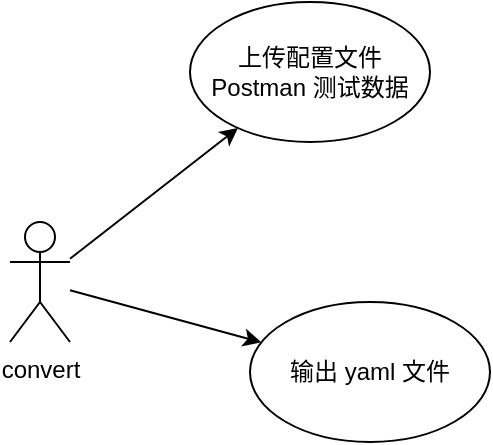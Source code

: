 <mxfile version="13.7.9" type="github" pages="2">
  <diagram id="iJopjJLGoKhtdu1_EaH7" name="用例需求">
    <mxGraphModel dx="946" dy="591" grid="1" gridSize="10" guides="1" tooltips="1" connect="1" arrows="1" fold="1" page="1" pageScale="1" pageWidth="827" pageHeight="1169" math="0" shadow="0">
      <root>
        <mxCell id="0" />
        <mxCell id="1" parent="0" />
        <mxCell id="Lt6tCBGGhYSjwkNTVQfB-4" style="rounded=0;orthogonalLoop=1;jettySize=auto;html=1;" edge="1" parent="1" source="Lt6tCBGGhYSjwkNTVQfB-1" target="Lt6tCBGGhYSjwkNTVQfB-5">
          <mxGeometry relative="1" as="geometry">
            <mxPoint x="210" y="230" as="targetPoint" />
          </mxGeometry>
        </mxCell>
        <mxCell id="Ww_QAB2Ia80PX6TRu2Lc-5" style="edgeStyle=none;rounded=0;orthogonalLoop=1;jettySize=auto;html=1;" edge="1" parent="1" source="Lt6tCBGGhYSjwkNTVQfB-1" target="Ww_QAB2Ia80PX6TRu2Lc-4">
          <mxGeometry relative="1" as="geometry" />
        </mxCell>
        <mxCell id="Lt6tCBGGhYSjwkNTVQfB-1" value="convert" style="shape=umlActor;verticalLabelPosition=bottom;verticalAlign=top;html=1;" vertex="1" parent="1">
          <mxGeometry x="100" y="260" width="30" height="60" as="geometry" />
        </mxCell>
        <mxCell id="Lt6tCBGGhYSjwkNTVQfB-5" value="上传配置文件Postman 测试数据" style="ellipse;whiteSpace=wrap;html=1;" vertex="1" parent="1">
          <mxGeometry x="190" y="150" width="120" height="70" as="geometry" />
        </mxCell>
        <mxCell id="Ww_QAB2Ia80PX6TRu2Lc-4" value="输出 yaml 文件" style="ellipse;whiteSpace=wrap;html=1;" vertex="1" parent="1">
          <mxGeometry x="220" y="300" width="120" height="70" as="geometry" />
        </mxCell>
      </root>
    </mxGraphModel>
  </diagram>
  <diagram id="9jAZl0UPL6epSxZ0vfkU" name="Page-2">
    <mxGraphModel dx="946" dy="591" grid="1" gridSize="10" guides="1" tooltips="1" connect="1" arrows="1" fold="1" page="1" pageScale="1" pageWidth="827" pageHeight="1169" math="0" shadow="0">
      <root>
        <mxCell id="9XU6a--dowMDHeTSq27X-0" />
        <mxCell id="9XU6a--dowMDHeTSq27X-1" parent="9XU6a--dowMDHeTSq27X-0" />
        <mxCell id="9XU6a--dowMDHeTSq27X-2" value="Thread 1" style="swimlane;whiteSpace=wrap" vertex="1" parent="9XU6a--dowMDHeTSq27X-1">
          <mxGeometry x="20" y="20" width="280" height="570" as="geometry" />
        </mxCell>
        <mxCell id="9XU6a--dowMDHeTSq27X-3" value="" style="ellipse;shape=startState;fillColor=#000000;strokeColor=#ff0000;" vertex="1" parent="9XU6a--dowMDHeTSq27X-2">
          <mxGeometry x="100" y="40" width="30" height="30" as="geometry" />
        </mxCell>
        <mxCell id="9XU6a--dowMDHeTSq27X-4" value="" style="edgeStyle=elbowEdgeStyle;elbow=horizontal;verticalAlign=bottom;endArrow=open;endSize=8;strokeColor=#FF0000;endFill=1;rounded=0" edge="1" parent="9XU6a--dowMDHeTSq27X-2" source="9XU6a--dowMDHeTSq27X-3" target="9XU6a--dowMDHeTSq27X-5">
          <mxGeometry x="100" y="40" as="geometry">
            <mxPoint x="115" y="110" as="targetPoint" />
          </mxGeometry>
        </mxCell>
        <mxCell id="9XU6a--dowMDHeTSq27X-5" value="idle" style="" vertex="1" parent="9XU6a--dowMDHeTSq27X-2">
          <mxGeometry x="60" y="110" width="110" height="50" as="geometry" />
        </mxCell>
        <mxCell id="9XU6a--dowMDHeTSq27X-6" value="user action" style="" vertex="1" parent="9XU6a--dowMDHeTSq27X-2">
          <mxGeometry x="60" y="220" width="110" height="50" as="geometry" />
        </mxCell>
        <mxCell id="9XU6a--dowMDHeTSq27X-7" value="" style="endArrow=open;strokeColor=#FF0000;endFill=1;rounded=0" edge="1" parent="9XU6a--dowMDHeTSq27X-2" source="9XU6a--dowMDHeTSq27X-5" target="9XU6a--dowMDHeTSq27X-6">
          <mxGeometry relative="1" as="geometry" />
        </mxCell>
        <mxCell id="9XU6a--dowMDHeTSq27X-8" value="post command" style="" vertex="1" parent="9XU6a--dowMDHeTSq27X-2">
          <mxGeometry x="60" y="325" width="110" height="50" as="geometry" />
        </mxCell>
        <mxCell id="9XU6a--dowMDHeTSq27X-9" value="" style="endArrow=open;strokeColor=#FF0000;endFill=1;rounded=0" edge="1" parent="9XU6a--dowMDHeTSq27X-2" source="9XU6a--dowMDHeTSq27X-6" target="9XU6a--dowMDHeTSq27X-8">
          <mxGeometry relative="1" as="geometry" />
        </mxCell>
        <mxCell id="9XU6a--dowMDHeTSq27X-10" value="" style="edgeStyle=elbowEdgeStyle;elbow=horizontal;strokeColor=#FF0000;endArrow=open;endFill=1;rounded=0" edge="1" parent="9XU6a--dowMDHeTSq27X-2" source="9XU6a--dowMDHeTSq27X-8" target="9XU6a--dowMDHeTSq27X-5">
          <mxGeometry width="100" height="100" relative="1" as="geometry">
            <mxPoint x="160" y="290" as="sourcePoint" />
            <mxPoint x="260" y="190" as="targetPoint" />
            <Array as="points">
              <mxPoint x="30" y="250" />
            </Array>
          </mxGeometry>
        </mxCell>
        <mxCell id="9XU6a--dowMDHeTSq27X-11" value="Thread 2" style="swimlane;whiteSpace=wrap" vertex="1" parent="9XU6a--dowMDHeTSq27X-1">
          <mxGeometry x="300" y="20" width="280" height="570" as="geometry" />
        </mxCell>
        <mxCell id="9XU6a--dowMDHeTSq27X-12" value="" style="ellipse;shape=startState;fillColor=#000000;strokeColor=#ff0000;" vertex="1" parent="9XU6a--dowMDHeTSq27X-11">
          <mxGeometry x="60" y="40" width="30" height="30" as="geometry" />
        </mxCell>
        <mxCell id="9XU6a--dowMDHeTSq27X-13" value="" style="edgeStyle=elbowEdgeStyle;elbow=horizontal;verticalAlign=bottom;endArrow=open;endSize=8;strokeColor=#FF0000;endFill=1;rounded=0" edge="1" parent="9XU6a--dowMDHeTSq27X-11" source="9XU6a--dowMDHeTSq27X-12" target="9XU6a--dowMDHeTSq27X-14">
          <mxGeometry x="40" y="20" as="geometry">
            <mxPoint x="55" y="90" as="targetPoint" />
          </mxGeometry>
        </mxCell>
        <mxCell id="9XU6a--dowMDHeTSq27X-14" value="idle" style="" vertex="1" parent="9XU6a--dowMDHeTSq27X-11">
          <mxGeometry x="20" y="110" width="110" height="50" as="geometry" />
        </mxCell>
        <mxCell id="9XU6a--dowMDHeTSq27X-15" value="check for &#xa;new commands" style="" vertex="1" parent="9XU6a--dowMDHeTSq27X-11">
          <mxGeometry x="20" y="220" width="110" height="50" as="geometry" />
        </mxCell>
        <mxCell id="9XU6a--dowMDHeTSq27X-16" value="" style="endArrow=open;strokeColor=#FF0000;endFill=1;rounded=0" edge="1" parent="9XU6a--dowMDHeTSq27X-11" source="9XU6a--dowMDHeTSq27X-14" target="9XU6a--dowMDHeTSq27X-15">
          <mxGeometry relative="1" as="geometry" />
        </mxCell>
        <mxCell id="9XU6a--dowMDHeTSq27X-17" value="command queue" style="" vertex="1" parent="9XU6a--dowMDHeTSq27X-11">
          <mxGeometry x="20" y="325" width="110" height="50" as="geometry" />
        </mxCell>
        <mxCell id="9XU6a--dowMDHeTSq27X-18" value="" style="endArrow=open;strokeColor=#FF0000;endFill=1;rounded=0" edge="1" parent="9XU6a--dowMDHeTSq27X-11" source="9XU6a--dowMDHeTSq27X-15" target="9XU6a--dowMDHeTSq27X-17">
          <mxGeometry relative="1" as="geometry" />
        </mxCell>
        <mxCell id="9XU6a--dowMDHeTSq27X-19" value="queue empty" style="rhombus;fillColor=#ffffc0;strokeColor=#ff0000;" vertex="1" parent="9XU6a--dowMDHeTSq27X-11">
          <mxGeometry x="150" y="225" width="80" height="40" as="geometry" />
        </mxCell>
        <mxCell id="9XU6a--dowMDHeTSq27X-20" value="yes" style="edgeStyle=elbowEdgeStyle;elbow=horizontal;align=left;verticalAlign=bottom;endArrow=open;endSize=8;strokeColor=#FF0000;exitX=0.5;exitY=0;endFill=1;rounded=0;entryX=0.75;entryY=0.5;entryPerimeter=0" edge="1" parent="9XU6a--dowMDHeTSq27X-11" source="9XU6a--dowMDHeTSq27X-19" target="9XU6a--dowMDHeTSq27X-23">
          <mxGeometry x="-1" relative="1" as="geometry">
            <mxPoint x="160" y="150" as="targetPoint" />
            <Array as="points">
              <mxPoint x="190" y="180" />
            </Array>
          </mxGeometry>
        </mxCell>
        <mxCell id="9XU6a--dowMDHeTSq27X-21" value="no" style="edgeStyle=elbowEdgeStyle;elbow=horizontal;align=left;verticalAlign=top;endArrow=open;endSize=8;strokeColor=#FF0000;endFill=1;rounded=0" edge="1" parent="9XU6a--dowMDHeTSq27X-11" source="9XU6a--dowMDHeTSq27X-19" target="9XU6a--dowMDHeTSq27X-25">
          <mxGeometry x="-1" relative="1" as="geometry">
            <mxPoint x="190" y="305" as="targetPoint" />
          </mxGeometry>
        </mxCell>
        <mxCell id="9XU6a--dowMDHeTSq27X-22" value="" style="endArrow=open;strokeColor=#FF0000;endFill=1;rounded=0" edge="1" parent="9XU6a--dowMDHeTSq27X-11" source="9XU6a--dowMDHeTSq27X-15" target="9XU6a--dowMDHeTSq27X-19">
          <mxGeometry relative="1" as="geometry" />
        </mxCell>
        <mxCell id="9XU6a--dowMDHeTSq27X-23" value="" style="shape=line;strokeWidth=6;strokeColor=#ff0000;rotation=90" vertex="1" parent="9XU6a--dowMDHeTSq27X-11">
          <mxGeometry x="130" y="127.5" width="50" height="15" as="geometry" />
        </mxCell>
        <mxCell id="9XU6a--dowMDHeTSq27X-24" value="" style="edgeStyle=elbowEdgeStyle;elbow=horizontal;verticalAlign=bottom;endArrow=open;endSize=8;strokeColor=#FF0000;endFill=1;rounded=0" edge="1" parent="9XU6a--dowMDHeTSq27X-11" source="9XU6a--dowMDHeTSq27X-23" target="9XU6a--dowMDHeTSq27X-14">
          <mxGeometry x="130" y="90" as="geometry">
            <mxPoint x="230" y="140" as="targetPoint" />
          </mxGeometry>
        </mxCell>
        <mxCell id="9XU6a--dowMDHeTSq27X-25" value="dispatch&#xa;command&#xa;worker thread" style="" vertex="1" parent="9XU6a--dowMDHeTSq27X-11">
          <mxGeometry x="140" y="325" width="110" height="50" as="geometry" />
        </mxCell>
        <mxCell id="9XU6a--dowMDHeTSq27X-26" value="critical&#xa;section" style="shape=note;whiteSpace=wrap;size=17" vertex="1" parent="9XU6a--dowMDHeTSq27X-11">
          <mxGeometry x="105" y="490" width="100" height="50" as="geometry" />
        </mxCell>
        <mxCell id="9XU6a--dowMDHeTSq27X-27" value="" style="endArrow=none;strokeColor=#FF0000;endFill=0;rounded=0;dashed=1" edge="1" parent="9XU6a--dowMDHeTSq27X-11" source="9XU6a--dowMDHeTSq27X-17" target="9XU6a--dowMDHeTSq27X-26">
          <mxGeometry relative="1" as="geometry" />
        </mxCell>
        <mxCell id="9XU6a--dowMDHeTSq27X-28" value="" style="whiteSpace=wrap;strokeColor=#FF0000;fillColor=#FF0000" vertex="1" parent="9XU6a--dowMDHeTSq27X-11">
          <mxGeometry x="245" y="395" width="5" height="45" as="geometry" />
        </mxCell>
        <mxCell id="9XU6a--dowMDHeTSq27X-29" value="" style="edgeStyle=elbowEdgeStyle;elbow=horizontal;entryX=0;entryY=0.5;strokeColor=#FF0000;endArrow=open;endFill=1;rounded=0" edge="1" parent="9XU6a--dowMDHeTSq27X-11" source="9XU6a--dowMDHeTSq27X-25" target="9XU6a--dowMDHeTSq27X-28">
          <mxGeometry width="100" height="100" relative="1" as="geometry">
            <mxPoint x="60" y="480" as="sourcePoint" />
            <mxPoint x="160" y="380" as="targetPoint" />
            <Array as="points">
              <mxPoint x="195" y="400" />
            </Array>
          </mxGeometry>
        </mxCell>
        <mxCell id="9XU6a--dowMDHeTSq27X-30" value="Thread 3" style="swimlane;whiteSpace=wrap" vertex="1" parent="9XU6a--dowMDHeTSq27X-1">
          <mxGeometry x="580" y="20" width="280" height="570" as="geometry" />
        </mxCell>
        <mxCell id="9XU6a--dowMDHeTSq27X-31" value="process&#xa;command" style="" vertex="1" parent="9XU6a--dowMDHeTSq27X-30">
          <mxGeometry x="90" y="405" width="110" height="50" as="geometry" />
        </mxCell>
        <mxCell id="9XU6a--dowMDHeTSq27X-32" value="" style="edgeStyle=elbowEdgeStyle;elbow=horizontal;strokeColor=#FF0000;endArrow=open;endFill=1;rounded=0;entryX=0.25;entryY=0.5;entryPerimeter=0" edge="1" parent="9XU6a--dowMDHeTSq27X-30" target="9XU6a--dowMDHeTSq27X-23">
          <mxGeometry width="100" height="100" relative="1" as="geometry">
            <mxPoint x="-30" y="410" as="sourcePoint" />
            <mxPoint x="-120" y="120" as="targetPoint" />
            <Array as="points">
              <mxPoint x="-10" y="135" />
            </Array>
          </mxGeometry>
        </mxCell>
        <mxCell id="9XU6a--dowMDHeTSq27X-33" value="" style="edgeStyle=none;strokeColor=#FF0000;endArrow=open;endFill=1;rounded=0" edge="1" parent="9XU6a--dowMDHeTSq27X-30" target="9XU6a--dowMDHeTSq27X-31">
          <mxGeometry width="100" height="100" relative="1" as="geometry">
            <mxPoint x="-30" y="429.5" as="sourcePoint" />
            <mxPoint x="90" y="429.5" as="targetPoint" />
          </mxGeometry>
        </mxCell>
        <mxCell id="9XU6a--dowMDHeTSq27X-34" value="" style="ellipse;shape=endState;fillColor=#000000;strokeColor=#ff0000" vertex="1" parent="9XU6a--dowMDHeTSq27X-30">
          <mxGeometry x="130" y="500" width="30" height="30" as="geometry" />
        </mxCell>
        <mxCell id="9XU6a--dowMDHeTSq27X-35" value="" style="endArrow=open;strokeColor=#FF0000;endFill=1;rounded=0" edge="1" parent="9XU6a--dowMDHeTSq27X-30" source="9XU6a--dowMDHeTSq27X-31" target="9XU6a--dowMDHeTSq27X-34">
          <mxGeometry relative="1" as="geometry" />
        </mxCell>
        <mxCell id="9XU6a--dowMDHeTSq27X-36" value="" style="endArrow=open;strokeColor=#FF0000;endFill=1;rounded=0" edge="1" parent="9XU6a--dowMDHeTSq27X-1" source="9XU6a--dowMDHeTSq27X-8" target="9XU6a--dowMDHeTSq27X-17">
          <mxGeometry relative="1" as="geometry" />
        </mxCell>
      </root>
    </mxGraphModel>
  </diagram>
</mxfile>
